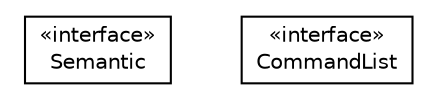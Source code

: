 #!/usr/local/bin/dot
#
# Class diagram 
# Generated by UMLGraph version 5.2 (http://www.umlgraph.org/)
#

digraph G {
	edge [fontname="Helvetica",fontsize=10,labelfontname="Helvetica",labelfontsize=10];
	node [fontname="Helvetica",fontsize=10,shape=plaintext];
	nodesep=0.25;
	ranksep=0.5;
	// it.unica.foresee.commandlists.interfaces.Semantic
	c182 [label=<<table title="it.unica.foresee.commandlists.interfaces.Semantic" border="0" cellborder="1" cellspacing="0" cellpadding="2" port="p" href="./Semantic.html">
		<tr><td><table border="0" cellspacing="0" cellpadding="1">
<tr><td align="center" balign="center"> &#171;interface&#187; </td></tr>
<tr><td align="center" balign="center"> Semantic </td></tr>
		</table></td></tr>
		</table>>, fontname="Helvetica", fontcolor="black", fontsize=10.0];
	// it.unica.foresee.commandlists.interfaces.CommandList
	c183 [label=<<table title="it.unica.foresee.commandlists.interfaces.CommandList" border="0" cellborder="1" cellspacing="0" cellpadding="2" port="p" href="./CommandList.html">
		<tr><td><table border="0" cellspacing="0" cellpadding="1">
<tr><td align="center" balign="center"> &#171;interface&#187; </td></tr>
<tr><td align="center" balign="center"> CommandList </td></tr>
		</table></td></tr>
		</table>>, fontname="Helvetica", fontcolor="black", fontsize=10.0];
}

